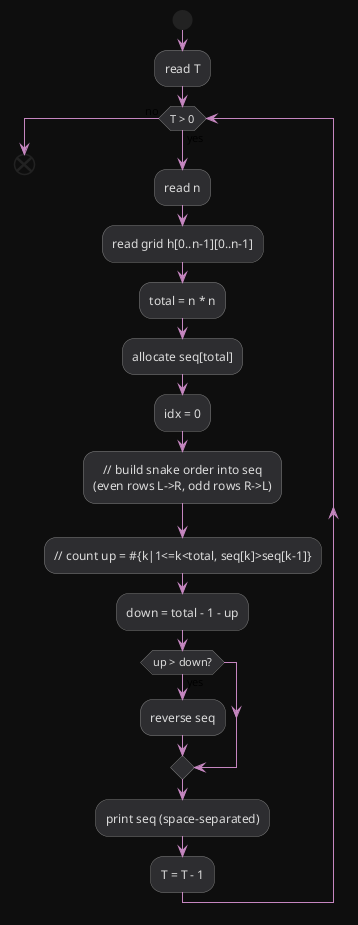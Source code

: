 @startuml TD

skinparam BackgroundColor #0e0e0e
skinparam DefaultTextAlignment center
skinparam Shadowing false
skinparam DefaultFontName "Apple SD Gothic Neo"

skinparam Activity {
    FontColor #dcdcdc
    BackgroundColor #2d2d30
    BorderColor #7f7f7f
}

skinparam Decision {
    FontColor #dcdcdc
    BackgroundColor #2d2d30
    BorderColor #7f7f7f
}
skinparam Arrow {
    Color #c586c0
}
skinparam Title {
    FontColor #ffffff
    BackgroundColor #0d0d0d
    BorderColor #0d0d0d
}

start

:read T;

while (T > 0) is (yes)
    :read n;
    :read grid h[0..n-1][0..n-1];
    :total = n * n;
    :allocate seq[total];
    :idx = 0;

    :// build snake order into seq\n(even rows L->R, odd rows R->L);
    :// count up = #{k|1<=k<total, seq[k]>seq[k-1]};
    :down = total - 1 - up;

    if (up > down?) then (yes)
        :reverse seq;
    endif

    :print seq (space-separated);
    :T = T - 1;
endwhile (no)

end
@enduml
